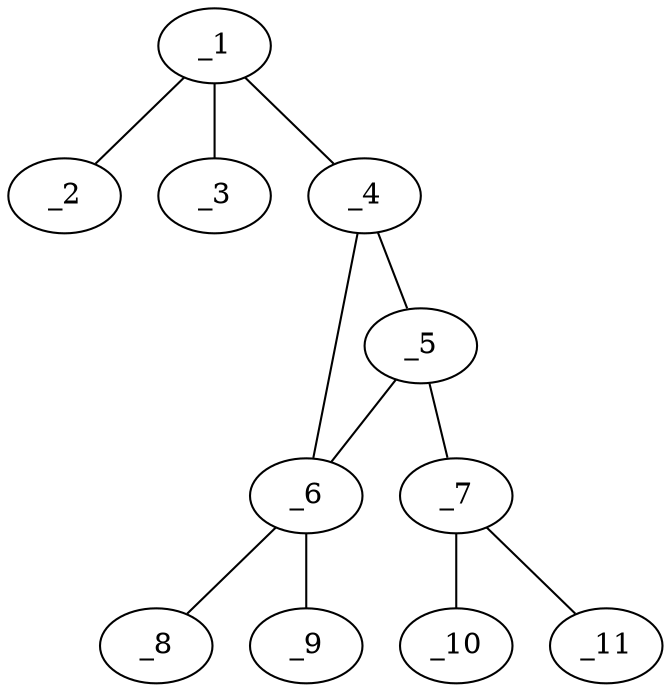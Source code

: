 graph molid98436 {
	_1	 [charge=0,
		chem=1,
		symbol="C  ",
		x=3,
		y="-1.366"];
	_2	 [charge=0,
		chem=2,
		symbol="O  ",
		x=2,
		y="-1.366"];
	_1 -- _2	 [valence=2];
	_3	 [charge=0,
		chem=2,
		symbol="O  ",
		x="3.5",
		y="-2.2321"];
	_1 -- _3	 [valence=1];
	_4	 [charge=0,
		chem=1,
		symbol="C  ",
		x="3.5",
		y="-0.5"];
	_1 -- _4	 [valence=1];
	_5	 [charge=0,
		chem=1,
		symbol="C  ",
		x="3.5",
		y="0.5"];
	_4 -- _5	 [valence=1];
	_6	 [charge=0,
		chem=1,
		symbol="C  ",
		x="4.366",
		y=0];
	_4 -- _6	 [valence=1];
	_5 -- _6	 [valence=1];
	_7	 [charge=0,
		chem=1,
		symbol="C  ",
		x=3,
		y="1.366"];
	_5 -- _7	 [valence=1];
	_8	 [charge=0,
		chem=1,
		symbol="C  ",
		x="4.866",
		y="0.866"];
	_6 -- _8	 [valence=1];
	_9	 [charge=0,
		chem=1,
		symbol="C  ",
		x="4.866",
		y="-0.866"];
	_6 -- _9	 [valence=1];
	_10	 [charge=0,
		chem=2,
		symbol="O  ",
		x=2,
		y="1.366"];
	_7 -- _10	 [valence=2];
	_11	 [charge=0,
		chem=2,
		symbol="O  ",
		x="3.5",
		y="2.2321"];
	_7 -- _11	 [valence=1];
}
